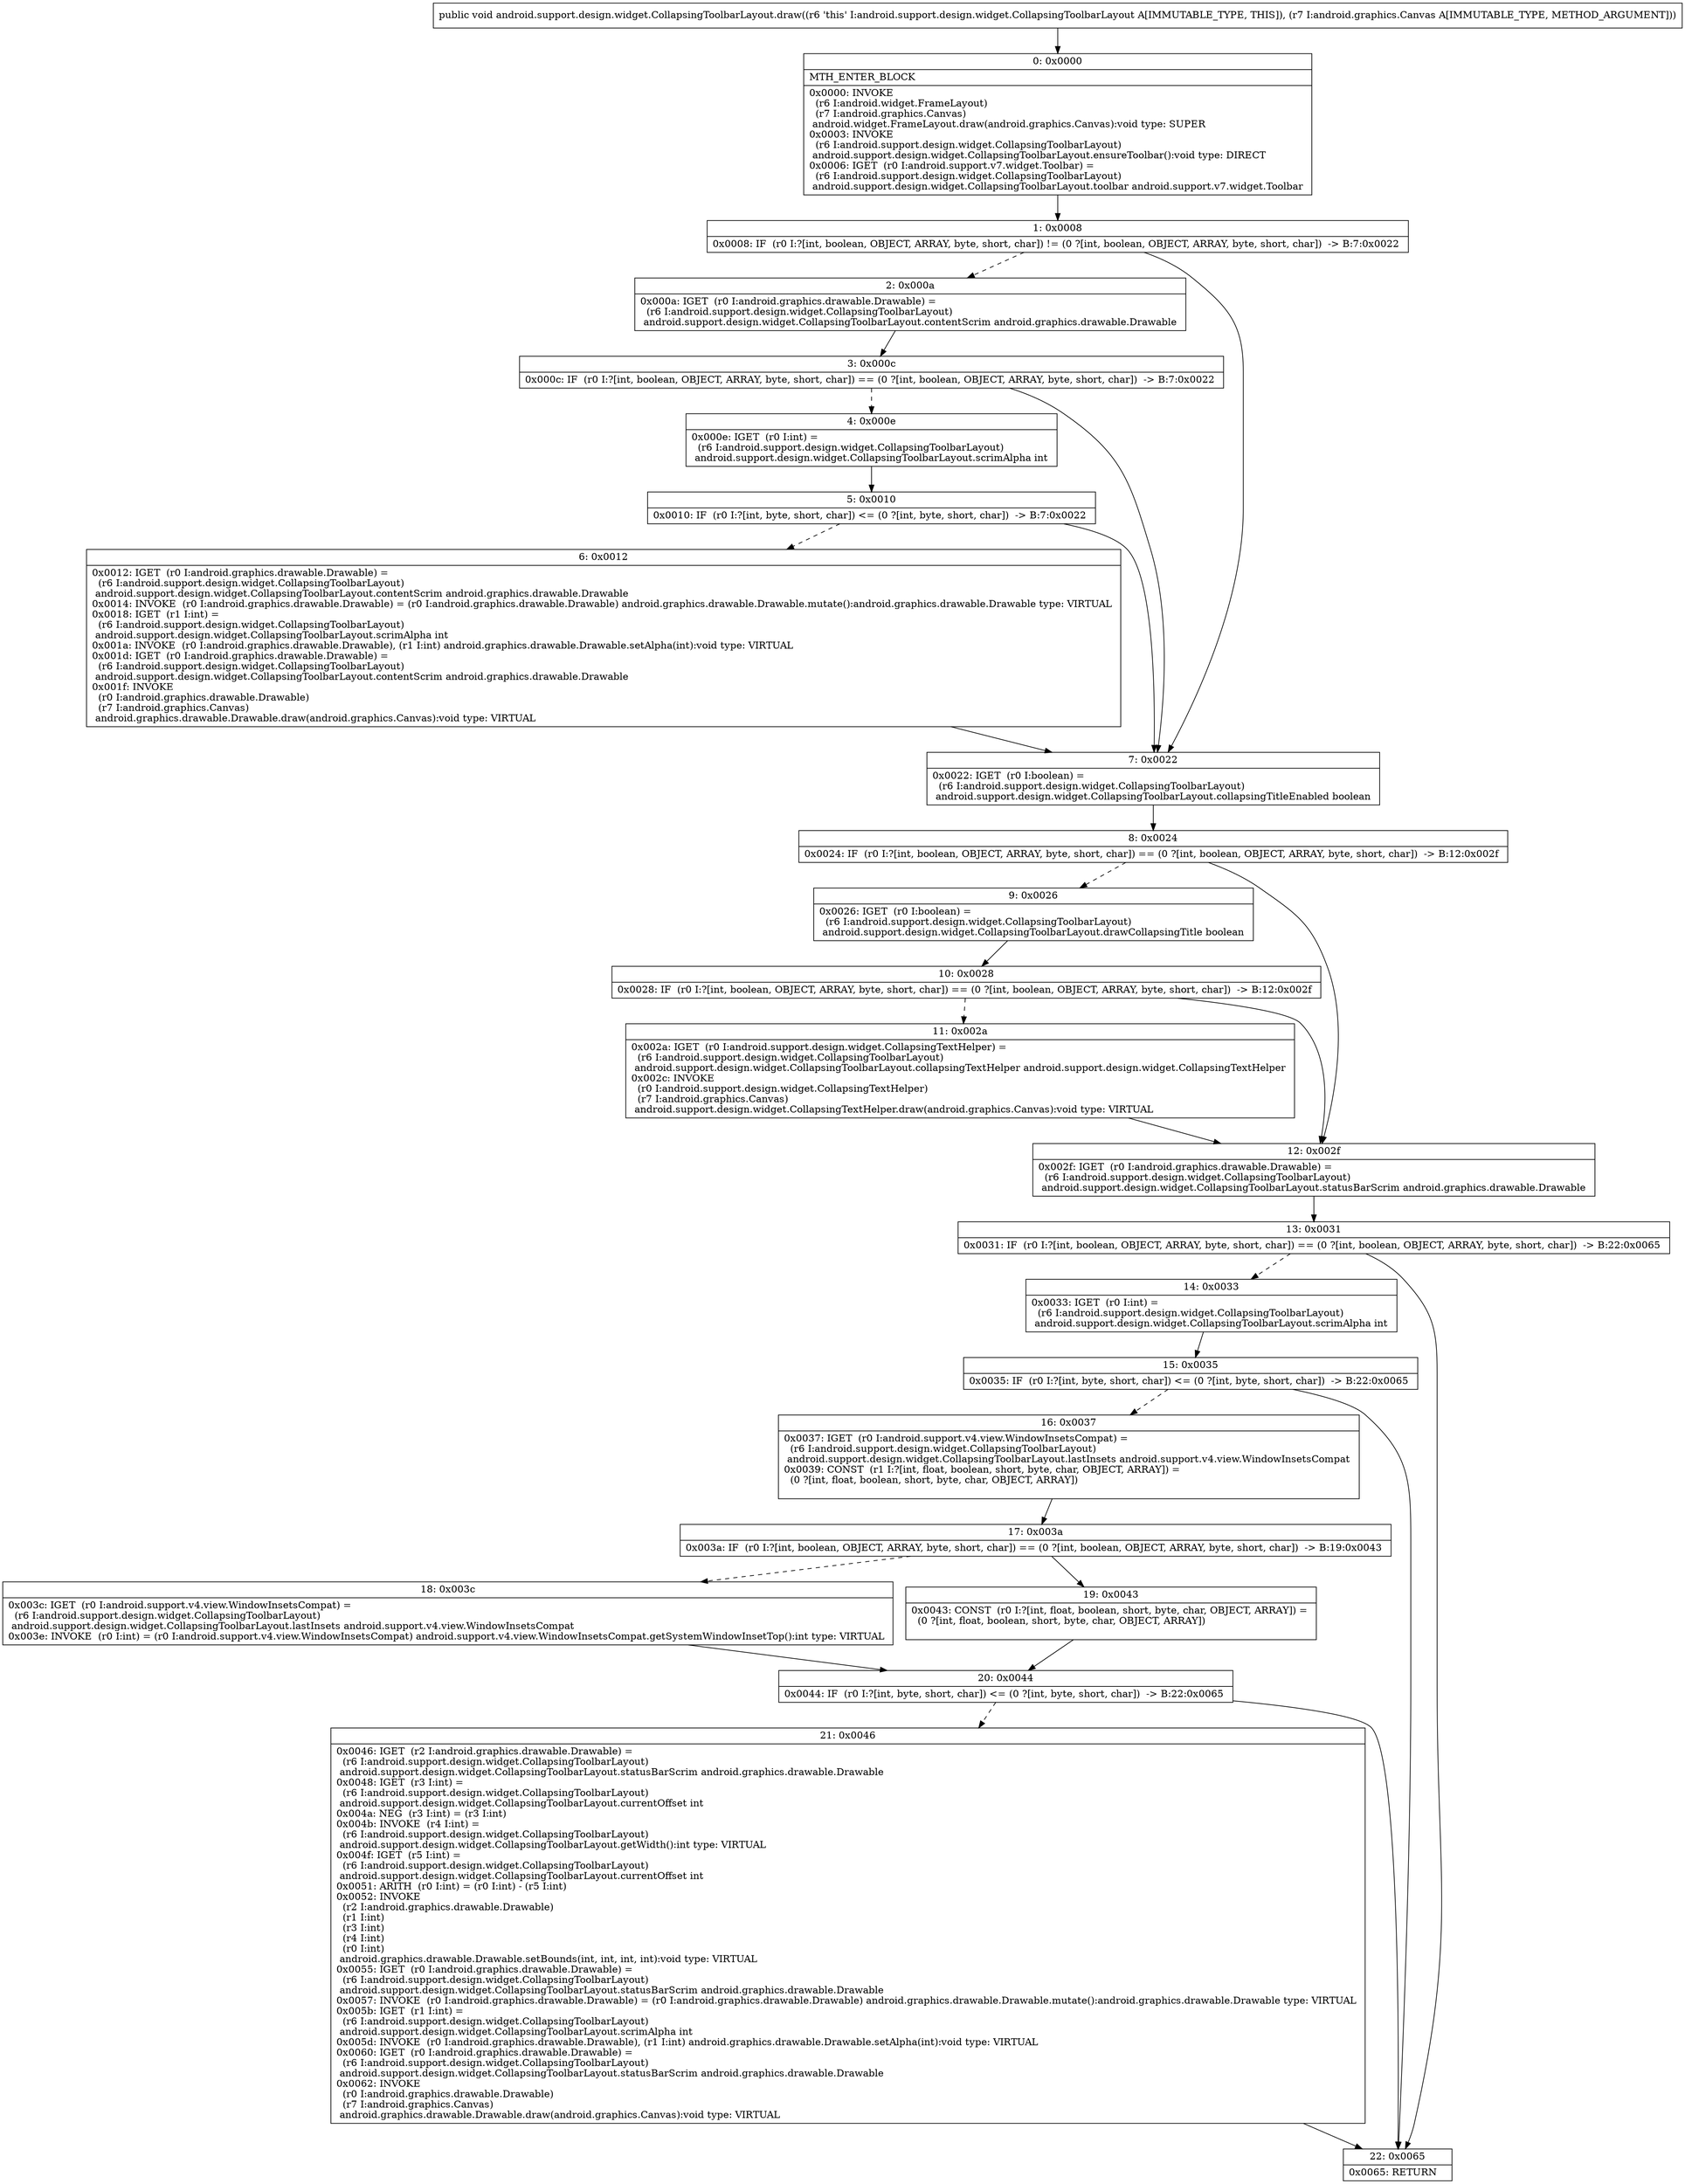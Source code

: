 digraph "CFG forandroid.support.design.widget.CollapsingToolbarLayout.draw(Landroid\/graphics\/Canvas;)V" {
Node_0 [shape=record,label="{0\:\ 0x0000|MTH_ENTER_BLOCK\l|0x0000: INVOKE  \l  (r6 I:android.widget.FrameLayout)\l  (r7 I:android.graphics.Canvas)\l android.widget.FrameLayout.draw(android.graphics.Canvas):void type: SUPER \l0x0003: INVOKE  \l  (r6 I:android.support.design.widget.CollapsingToolbarLayout)\l android.support.design.widget.CollapsingToolbarLayout.ensureToolbar():void type: DIRECT \l0x0006: IGET  (r0 I:android.support.v7.widget.Toolbar) = \l  (r6 I:android.support.design.widget.CollapsingToolbarLayout)\l android.support.design.widget.CollapsingToolbarLayout.toolbar android.support.v7.widget.Toolbar \l}"];
Node_1 [shape=record,label="{1\:\ 0x0008|0x0008: IF  (r0 I:?[int, boolean, OBJECT, ARRAY, byte, short, char]) != (0 ?[int, boolean, OBJECT, ARRAY, byte, short, char])  \-\> B:7:0x0022 \l}"];
Node_2 [shape=record,label="{2\:\ 0x000a|0x000a: IGET  (r0 I:android.graphics.drawable.Drawable) = \l  (r6 I:android.support.design.widget.CollapsingToolbarLayout)\l android.support.design.widget.CollapsingToolbarLayout.contentScrim android.graphics.drawable.Drawable \l}"];
Node_3 [shape=record,label="{3\:\ 0x000c|0x000c: IF  (r0 I:?[int, boolean, OBJECT, ARRAY, byte, short, char]) == (0 ?[int, boolean, OBJECT, ARRAY, byte, short, char])  \-\> B:7:0x0022 \l}"];
Node_4 [shape=record,label="{4\:\ 0x000e|0x000e: IGET  (r0 I:int) = \l  (r6 I:android.support.design.widget.CollapsingToolbarLayout)\l android.support.design.widget.CollapsingToolbarLayout.scrimAlpha int \l}"];
Node_5 [shape=record,label="{5\:\ 0x0010|0x0010: IF  (r0 I:?[int, byte, short, char]) \<= (0 ?[int, byte, short, char])  \-\> B:7:0x0022 \l}"];
Node_6 [shape=record,label="{6\:\ 0x0012|0x0012: IGET  (r0 I:android.graphics.drawable.Drawable) = \l  (r6 I:android.support.design.widget.CollapsingToolbarLayout)\l android.support.design.widget.CollapsingToolbarLayout.contentScrim android.graphics.drawable.Drawable \l0x0014: INVOKE  (r0 I:android.graphics.drawable.Drawable) = (r0 I:android.graphics.drawable.Drawable) android.graphics.drawable.Drawable.mutate():android.graphics.drawable.Drawable type: VIRTUAL \l0x0018: IGET  (r1 I:int) = \l  (r6 I:android.support.design.widget.CollapsingToolbarLayout)\l android.support.design.widget.CollapsingToolbarLayout.scrimAlpha int \l0x001a: INVOKE  (r0 I:android.graphics.drawable.Drawable), (r1 I:int) android.graphics.drawable.Drawable.setAlpha(int):void type: VIRTUAL \l0x001d: IGET  (r0 I:android.graphics.drawable.Drawable) = \l  (r6 I:android.support.design.widget.CollapsingToolbarLayout)\l android.support.design.widget.CollapsingToolbarLayout.contentScrim android.graphics.drawable.Drawable \l0x001f: INVOKE  \l  (r0 I:android.graphics.drawable.Drawable)\l  (r7 I:android.graphics.Canvas)\l android.graphics.drawable.Drawable.draw(android.graphics.Canvas):void type: VIRTUAL \l}"];
Node_7 [shape=record,label="{7\:\ 0x0022|0x0022: IGET  (r0 I:boolean) = \l  (r6 I:android.support.design.widget.CollapsingToolbarLayout)\l android.support.design.widget.CollapsingToolbarLayout.collapsingTitleEnabled boolean \l}"];
Node_8 [shape=record,label="{8\:\ 0x0024|0x0024: IF  (r0 I:?[int, boolean, OBJECT, ARRAY, byte, short, char]) == (0 ?[int, boolean, OBJECT, ARRAY, byte, short, char])  \-\> B:12:0x002f \l}"];
Node_9 [shape=record,label="{9\:\ 0x0026|0x0026: IGET  (r0 I:boolean) = \l  (r6 I:android.support.design.widget.CollapsingToolbarLayout)\l android.support.design.widget.CollapsingToolbarLayout.drawCollapsingTitle boolean \l}"];
Node_10 [shape=record,label="{10\:\ 0x0028|0x0028: IF  (r0 I:?[int, boolean, OBJECT, ARRAY, byte, short, char]) == (0 ?[int, boolean, OBJECT, ARRAY, byte, short, char])  \-\> B:12:0x002f \l}"];
Node_11 [shape=record,label="{11\:\ 0x002a|0x002a: IGET  (r0 I:android.support.design.widget.CollapsingTextHelper) = \l  (r6 I:android.support.design.widget.CollapsingToolbarLayout)\l android.support.design.widget.CollapsingToolbarLayout.collapsingTextHelper android.support.design.widget.CollapsingTextHelper \l0x002c: INVOKE  \l  (r0 I:android.support.design.widget.CollapsingTextHelper)\l  (r7 I:android.graphics.Canvas)\l android.support.design.widget.CollapsingTextHelper.draw(android.graphics.Canvas):void type: VIRTUAL \l}"];
Node_12 [shape=record,label="{12\:\ 0x002f|0x002f: IGET  (r0 I:android.graphics.drawable.Drawable) = \l  (r6 I:android.support.design.widget.CollapsingToolbarLayout)\l android.support.design.widget.CollapsingToolbarLayout.statusBarScrim android.graphics.drawable.Drawable \l}"];
Node_13 [shape=record,label="{13\:\ 0x0031|0x0031: IF  (r0 I:?[int, boolean, OBJECT, ARRAY, byte, short, char]) == (0 ?[int, boolean, OBJECT, ARRAY, byte, short, char])  \-\> B:22:0x0065 \l}"];
Node_14 [shape=record,label="{14\:\ 0x0033|0x0033: IGET  (r0 I:int) = \l  (r6 I:android.support.design.widget.CollapsingToolbarLayout)\l android.support.design.widget.CollapsingToolbarLayout.scrimAlpha int \l}"];
Node_15 [shape=record,label="{15\:\ 0x0035|0x0035: IF  (r0 I:?[int, byte, short, char]) \<= (0 ?[int, byte, short, char])  \-\> B:22:0x0065 \l}"];
Node_16 [shape=record,label="{16\:\ 0x0037|0x0037: IGET  (r0 I:android.support.v4.view.WindowInsetsCompat) = \l  (r6 I:android.support.design.widget.CollapsingToolbarLayout)\l android.support.design.widget.CollapsingToolbarLayout.lastInsets android.support.v4.view.WindowInsetsCompat \l0x0039: CONST  (r1 I:?[int, float, boolean, short, byte, char, OBJECT, ARRAY]) = \l  (0 ?[int, float, boolean, short, byte, char, OBJECT, ARRAY])\l \l}"];
Node_17 [shape=record,label="{17\:\ 0x003a|0x003a: IF  (r0 I:?[int, boolean, OBJECT, ARRAY, byte, short, char]) == (0 ?[int, boolean, OBJECT, ARRAY, byte, short, char])  \-\> B:19:0x0043 \l}"];
Node_18 [shape=record,label="{18\:\ 0x003c|0x003c: IGET  (r0 I:android.support.v4.view.WindowInsetsCompat) = \l  (r6 I:android.support.design.widget.CollapsingToolbarLayout)\l android.support.design.widget.CollapsingToolbarLayout.lastInsets android.support.v4.view.WindowInsetsCompat \l0x003e: INVOKE  (r0 I:int) = (r0 I:android.support.v4.view.WindowInsetsCompat) android.support.v4.view.WindowInsetsCompat.getSystemWindowInsetTop():int type: VIRTUAL \l}"];
Node_19 [shape=record,label="{19\:\ 0x0043|0x0043: CONST  (r0 I:?[int, float, boolean, short, byte, char, OBJECT, ARRAY]) = \l  (0 ?[int, float, boolean, short, byte, char, OBJECT, ARRAY])\l \l}"];
Node_20 [shape=record,label="{20\:\ 0x0044|0x0044: IF  (r0 I:?[int, byte, short, char]) \<= (0 ?[int, byte, short, char])  \-\> B:22:0x0065 \l}"];
Node_21 [shape=record,label="{21\:\ 0x0046|0x0046: IGET  (r2 I:android.graphics.drawable.Drawable) = \l  (r6 I:android.support.design.widget.CollapsingToolbarLayout)\l android.support.design.widget.CollapsingToolbarLayout.statusBarScrim android.graphics.drawable.Drawable \l0x0048: IGET  (r3 I:int) = \l  (r6 I:android.support.design.widget.CollapsingToolbarLayout)\l android.support.design.widget.CollapsingToolbarLayout.currentOffset int \l0x004a: NEG  (r3 I:int) = (r3 I:int) \l0x004b: INVOKE  (r4 I:int) = \l  (r6 I:android.support.design.widget.CollapsingToolbarLayout)\l android.support.design.widget.CollapsingToolbarLayout.getWidth():int type: VIRTUAL \l0x004f: IGET  (r5 I:int) = \l  (r6 I:android.support.design.widget.CollapsingToolbarLayout)\l android.support.design.widget.CollapsingToolbarLayout.currentOffset int \l0x0051: ARITH  (r0 I:int) = (r0 I:int) \- (r5 I:int) \l0x0052: INVOKE  \l  (r2 I:android.graphics.drawable.Drawable)\l  (r1 I:int)\l  (r3 I:int)\l  (r4 I:int)\l  (r0 I:int)\l android.graphics.drawable.Drawable.setBounds(int, int, int, int):void type: VIRTUAL \l0x0055: IGET  (r0 I:android.graphics.drawable.Drawable) = \l  (r6 I:android.support.design.widget.CollapsingToolbarLayout)\l android.support.design.widget.CollapsingToolbarLayout.statusBarScrim android.graphics.drawable.Drawable \l0x0057: INVOKE  (r0 I:android.graphics.drawable.Drawable) = (r0 I:android.graphics.drawable.Drawable) android.graphics.drawable.Drawable.mutate():android.graphics.drawable.Drawable type: VIRTUAL \l0x005b: IGET  (r1 I:int) = \l  (r6 I:android.support.design.widget.CollapsingToolbarLayout)\l android.support.design.widget.CollapsingToolbarLayout.scrimAlpha int \l0x005d: INVOKE  (r0 I:android.graphics.drawable.Drawable), (r1 I:int) android.graphics.drawable.Drawable.setAlpha(int):void type: VIRTUAL \l0x0060: IGET  (r0 I:android.graphics.drawable.Drawable) = \l  (r6 I:android.support.design.widget.CollapsingToolbarLayout)\l android.support.design.widget.CollapsingToolbarLayout.statusBarScrim android.graphics.drawable.Drawable \l0x0062: INVOKE  \l  (r0 I:android.graphics.drawable.Drawable)\l  (r7 I:android.graphics.Canvas)\l android.graphics.drawable.Drawable.draw(android.graphics.Canvas):void type: VIRTUAL \l}"];
Node_22 [shape=record,label="{22\:\ 0x0065|0x0065: RETURN   \l}"];
MethodNode[shape=record,label="{public void android.support.design.widget.CollapsingToolbarLayout.draw((r6 'this' I:android.support.design.widget.CollapsingToolbarLayout A[IMMUTABLE_TYPE, THIS]), (r7 I:android.graphics.Canvas A[IMMUTABLE_TYPE, METHOD_ARGUMENT])) }"];
MethodNode -> Node_0;
Node_0 -> Node_1;
Node_1 -> Node_2[style=dashed];
Node_1 -> Node_7;
Node_2 -> Node_3;
Node_3 -> Node_4[style=dashed];
Node_3 -> Node_7;
Node_4 -> Node_5;
Node_5 -> Node_6[style=dashed];
Node_5 -> Node_7;
Node_6 -> Node_7;
Node_7 -> Node_8;
Node_8 -> Node_9[style=dashed];
Node_8 -> Node_12;
Node_9 -> Node_10;
Node_10 -> Node_11[style=dashed];
Node_10 -> Node_12;
Node_11 -> Node_12;
Node_12 -> Node_13;
Node_13 -> Node_14[style=dashed];
Node_13 -> Node_22;
Node_14 -> Node_15;
Node_15 -> Node_16[style=dashed];
Node_15 -> Node_22;
Node_16 -> Node_17;
Node_17 -> Node_18[style=dashed];
Node_17 -> Node_19;
Node_18 -> Node_20;
Node_19 -> Node_20;
Node_20 -> Node_21[style=dashed];
Node_20 -> Node_22;
Node_21 -> Node_22;
}

